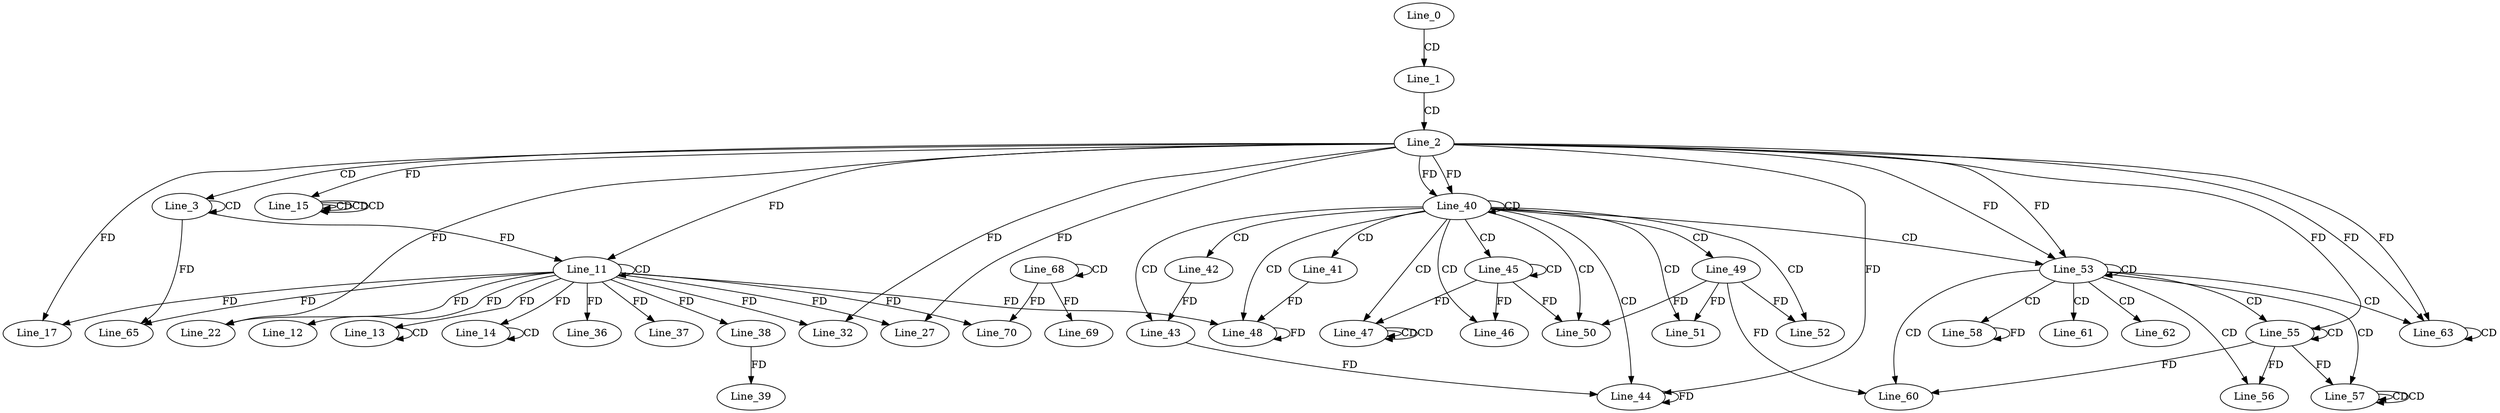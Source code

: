digraph G {
  Line_0;
  Line_1;
  Line_2;
  Line_3;
  Line_3;
  Line_11;
  Line_11;
  Line_11;
  Line_12;
  Line_13;
  Line_13;
  Line_13;
  Line_14;
  Line_14;
  Line_14;
  Line_15;
  Line_15;
  Line_15;
  Line_15;
  Line_15;
  Line_15;
  Line_17;
  Line_17;
  Line_22;
  Line_22;
  Line_27;
  Line_27;
  Line_32;
  Line_32;
  Line_36;
  Line_37;
  Line_38;
  Line_38;
  Line_39;
  Line_40;
  Line_40;
  Line_41;
  Line_42;
  Line_43;
  Line_43;
  Line_44;
  Line_45;
  Line_45;
  Line_46;
  Line_46;
  Line_47;
  Line_47;
  Line_47;
  Line_47;
  Line_48;
  Line_48;
  Line_49;
  Line_50;
  Line_50;
  Line_51;
  Line_52;
  Line_53;
  Line_53;
  Line_55;
  Line_55;
  Line_55;
  Line_56;
  Line_56;
  Line_57;
  Line_57;
  Line_57;
  Line_57;
  Line_58;
  Line_58;
  Line_60;
  Line_60;
  Line_61;
  Line_62;
  Line_63;
  Line_63;
  Line_65;
  Line_68;
  Line_68;
  Line_69;
  Line_70;
  Line_0 -> Line_1 [ label="CD" ];
  Line_1 -> Line_2 [ label="CD" ];
  Line_2 -> Line_3 [ label="CD" ];
  Line_3 -> Line_3 [ label="CD" ];
  Line_11 -> Line_11 [ label="CD" ];
  Line_3 -> Line_11 [ label="FD" ];
  Line_2 -> Line_11 [ label="FD" ];
  Line_11 -> Line_12 [ label="FD" ];
  Line_13 -> Line_13 [ label="CD" ];
  Line_11 -> Line_13 [ label="FD" ];
  Line_14 -> Line_14 [ label="CD" ];
  Line_11 -> Line_14 [ label="FD" ];
  Line_15 -> Line_15 [ label="CD" ];
  Line_2 -> Line_15 [ label="FD" ];
  Line_15 -> Line_15 [ label="CD" ];
  Line_15 -> Line_15 [ label="CD" ];
  Line_11 -> Line_17 [ label="FD" ];
  Line_2 -> Line_17 [ label="FD" ];
  Line_11 -> Line_22 [ label="FD" ];
  Line_2 -> Line_22 [ label="FD" ];
  Line_11 -> Line_27 [ label="FD" ];
  Line_2 -> Line_27 [ label="FD" ];
  Line_11 -> Line_32 [ label="FD" ];
  Line_2 -> Line_32 [ label="FD" ];
  Line_11 -> Line_36 [ label="FD" ];
  Line_11 -> Line_37 [ label="FD" ];
  Line_11 -> Line_38 [ label="FD" ];
  Line_38 -> Line_39 [ label="FD" ];
  Line_2 -> Line_40 [ label="FD" ];
  Line_40 -> Line_40 [ label="CD" ];
  Line_2 -> Line_40 [ label="FD" ];
  Line_40 -> Line_41 [ label="CD" ];
  Line_40 -> Line_42 [ label="CD" ];
  Line_40 -> Line_43 [ label="CD" ];
  Line_42 -> Line_43 [ label="FD" ];
  Line_40 -> Line_44 [ label="CD" ];
  Line_43 -> Line_44 [ label="FD" ];
  Line_44 -> Line_44 [ label="FD" ];
  Line_2 -> Line_44 [ label="FD" ];
  Line_40 -> Line_45 [ label="CD" ];
  Line_45 -> Line_45 [ label="CD" ];
  Line_40 -> Line_46 [ label="CD" ];
  Line_45 -> Line_46 [ label="FD" ];
  Line_40 -> Line_47 [ label="CD" ];
  Line_47 -> Line_47 [ label="CD" ];
  Line_47 -> Line_47 [ label="CD" ];
  Line_45 -> Line_47 [ label="FD" ];
  Line_40 -> Line_48 [ label="CD" ];
  Line_41 -> Line_48 [ label="FD" ];
  Line_48 -> Line_48 [ label="FD" ];
  Line_11 -> Line_48 [ label="FD" ];
  Line_40 -> Line_49 [ label="CD" ];
  Line_40 -> Line_50 [ label="CD" ];
  Line_49 -> Line_50 [ label="FD" ];
  Line_45 -> Line_50 [ label="FD" ];
  Line_40 -> Line_51 [ label="CD" ];
  Line_49 -> Line_51 [ label="FD" ];
  Line_40 -> Line_52 [ label="CD" ];
  Line_49 -> Line_52 [ label="FD" ];
  Line_40 -> Line_53 [ label="CD" ];
  Line_2 -> Line_53 [ label="FD" ];
  Line_53 -> Line_53 [ label="CD" ];
  Line_2 -> Line_53 [ label="FD" ];
  Line_53 -> Line_55 [ label="CD" ];
  Line_55 -> Line_55 [ label="CD" ];
  Line_2 -> Line_55 [ label="FD" ];
  Line_53 -> Line_56 [ label="CD" ];
  Line_55 -> Line_56 [ label="FD" ];
  Line_53 -> Line_57 [ label="CD" ];
  Line_57 -> Line_57 [ label="CD" ];
  Line_57 -> Line_57 [ label="CD" ];
  Line_55 -> Line_57 [ label="FD" ];
  Line_53 -> Line_58 [ label="CD" ];
  Line_58 -> Line_58 [ label="FD" ];
  Line_53 -> Line_60 [ label="CD" ];
  Line_49 -> Line_60 [ label="FD" ];
  Line_55 -> Line_60 [ label="FD" ];
  Line_53 -> Line_61 [ label="CD" ];
  Line_53 -> Line_62 [ label="CD" ];
  Line_53 -> Line_63 [ label="CD" ];
  Line_2 -> Line_63 [ label="FD" ];
  Line_63 -> Line_63 [ label="CD" ];
  Line_2 -> Line_63 [ label="FD" ];
  Line_3 -> Line_65 [ label="FD" ];
  Line_11 -> Line_65 [ label="FD" ];
  Line_68 -> Line_68 [ label="CD" ];
  Line_68 -> Line_69 [ label="FD" ];
  Line_68 -> Line_70 [ label="FD" ];
  Line_11 -> Line_70 [ label="FD" ];
}
